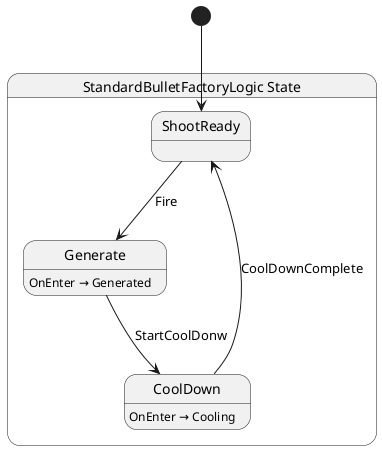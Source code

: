 @startuml StandardBulletFactoryLogic
state "StandardBulletFactoryLogic State" as EternalJourney_BulletFactory_State_StandardBulletFactoryLogic_State {
  state "ShootReady" as EternalJourney_BulletFactory_State_StandardBulletFactoryLogic_State_ShootReady
  state "Generate" as EternalJourney_BulletFactory_State_StandardBulletFactoryLogic_State_Generate
  state "CoolDown" as EternalJourney_BulletFactory_State_StandardBulletFactoryLogic_State_CoolDown
}

EternalJourney_BulletFactory_State_StandardBulletFactoryLogic_State_CoolDown --> EternalJourney_BulletFactory_State_StandardBulletFactoryLogic_State_ShootReady : CoolDownComplete
EternalJourney_BulletFactory_State_StandardBulletFactoryLogic_State_Generate --> EternalJourney_BulletFactory_State_StandardBulletFactoryLogic_State_CoolDown : StartCoolDonw
EternalJourney_BulletFactory_State_StandardBulletFactoryLogic_State_ShootReady --> EternalJourney_BulletFactory_State_StandardBulletFactoryLogic_State_Generate : Fire

EternalJourney_BulletFactory_State_StandardBulletFactoryLogic_State_CoolDown : OnEnter → Cooling
EternalJourney_BulletFactory_State_StandardBulletFactoryLogic_State_Generate : OnEnter → Generated

[*] --> EternalJourney_BulletFactory_State_StandardBulletFactoryLogic_State_ShootReady
@enduml